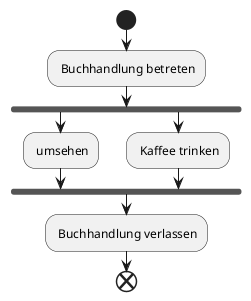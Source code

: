 @startuml
start
: Buchhandlung betreten;
fork
: umsehen;
fork again
: Kaffee trinken;
end fork
: Buchhandlung verlassen;
end




@enduml